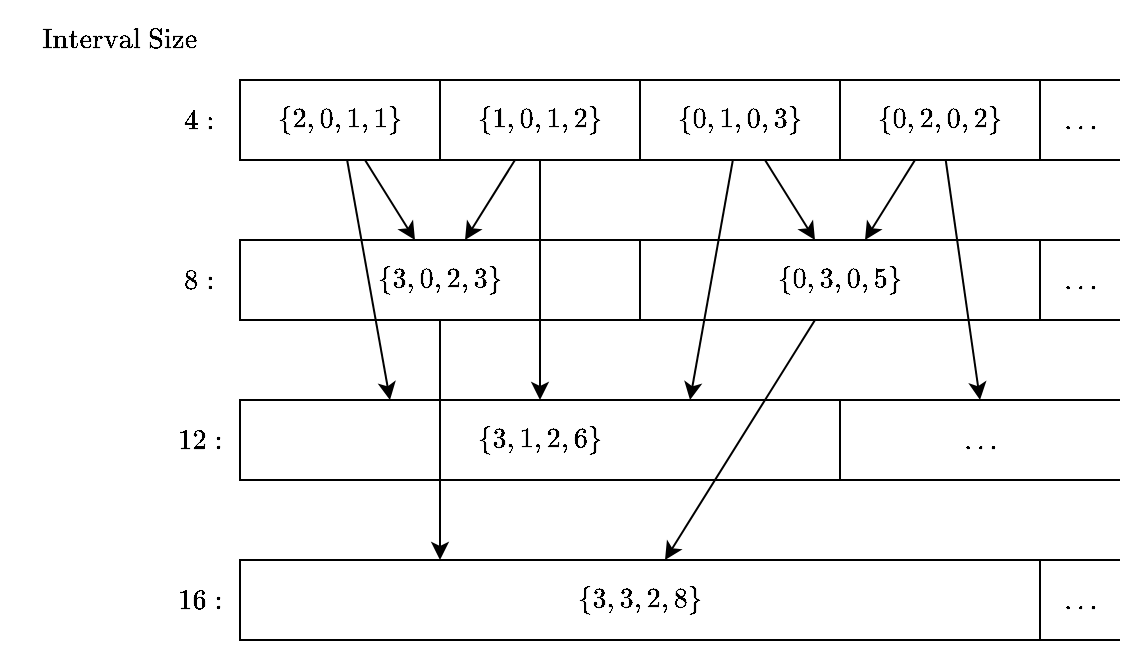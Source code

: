 <mxfile scale="2" border="0" version="27.1.1">
  <diagram name="Page-1" id="J_yjMx-JEXMq12CkNJ9D">
    <mxGraphModel dx="123" dy="300" grid="1" gridSize="10" guides="1" tooltips="1" connect="1" arrows="1" fold="1" page="1" pageScale="1" pageWidth="850" pageHeight="1100" math="1" shadow="0">
      <root>
        <mxCell id="0" />
        <mxCell id="1" parent="0" />
        <mxCell id="5pTOzNTw-zX1XQqW_gen-1" value="$$\{2, 0, 1, 1\}$$" style="rounded=0;whiteSpace=wrap;html=1;" parent="1" vertex="1">
          <mxGeometry x="120" y="160" width="100" height="40" as="geometry" />
        </mxCell>
        <mxCell id="5pTOzNTw-zX1XQqW_gen-2" value="$$\{1, 0, 1, 2\}$$" style="rounded=0;whiteSpace=wrap;html=1;" parent="1" vertex="1">
          <mxGeometry x="220" y="160" width="100" height="40" as="geometry" />
        </mxCell>
        <mxCell id="5pTOzNTw-zX1XQqW_gen-3" value="$$\{0, 1, 0, 3\}$$" style="rounded=0;whiteSpace=wrap;html=1;" parent="1" vertex="1">
          <mxGeometry x="320" y="160" width="100" height="40" as="geometry" />
        </mxCell>
        <mxCell id="5pTOzNTw-zX1XQqW_gen-4" value="$$\{0, 2, 0, 2\}$$" style="rounded=0;whiteSpace=wrap;html=1;" parent="1" vertex="1">
          <mxGeometry x="420" y="160" width="100" height="40" as="geometry" />
        </mxCell>
        <mxCell id="5pTOzNTw-zX1XQqW_gen-5" value="" style="endArrow=none;html=1;rounded=0;" parent="1" edge="1">
          <mxGeometry width="50" height="50" relative="1" as="geometry">
            <mxPoint x="520" y="160" as="sourcePoint" />
            <mxPoint x="560" y="160" as="targetPoint" />
          </mxGeometry>
        </mxCell>
        <mxCell id="5pTOzNTw-zX1XQqW_gen-6" value="" style="endArrow=none;html=1;rounded=0;" parent="1" edge="1">
          <mxGeometry width="50" height="50" relative="1" as="geometry">
            <mxPoint x="520" y="200" as="sourcePoint" />
            <mxPoint x="560" y="200" as="targetPoint" />
          </mxGeometry>
        </mxCell>
        <mxCell id="5pTOzNTw-zX1XQqW_gen-7" value="$$\ldots$$" style="text;html=1;align=center;verticalAlign=middle;whiteSpace=wrap;rounded=0;" parent="1" vertex="1">
          <mxGeometry x="520" y="160" width="40" height="40" as="geometry" />
        </mxCell>
        <mxCell id="5pTOzNTw-zX1XQqW_gen-10" value="$$\{3, 0, 2, 3\}$$" style="rounded=0;whiteSpace=wrap;html=1;" parent="1" vertex="1">
          <mxGeometry x="120" y="240" width="200" height="40" as="geometry" />
        </mxCell>
        <mxCell id="5pTOzNTw-zX1XQqW_gen-12" value="$$\{0, 3, 0, 5\}$$" style="rounded=0;whiteSpace=wrap;html=1;" parent="1" vertex="1">
          <mxGeometry x="320" y="240" width="200" height="40" as="geometry" />
        </mxCell>
        <mxCell id="5pTOzNTw-zX1XQqW_gen-14" value="" style="endArrow=none;html=1;rounded=0;" parent="1" edge="1">
          <mxGeometry width="50" height="50" relative="1" as="geometry">
            <mxPoint x="520" y="240" as="sourcePoint" />
            <mxPoint x="560" y="240" as="targetPoint" />
          </mxGeometry>
        </mxCell>
        <mxCell id="5pTOzNTw-zX1XQqW_gen-15" value="" style="endArrow=none;html=1;rounded=0;" parent="1" edge="1">
          <mxGeometry width="50" height="50" relative="1" as="geometry">
            <mxPoint x="520" y="280" as="sourcePoint" />
            <mxPoint x="560" y="280" as="targetPoint" />
          </mxGeometry>
        </mxCell>
        <mxCell id="5pTOzNTw-zX1XQqW_gen-16" value="$$\ldots$$" style="text;html=1;align=center;verticalAlign=middle;whiteSpace=wrap;rounded=0;" parent="1" vertex="1">
          <mxGeometry x="520" y="240" width="40" height="40" as="geometry" />
        </mxCell>
        <mxCell id="5pTOzNTw-zX1XQqW_gen-17" value="$$\{3, 1, 2, 6\}$$" style="rounded=0;whiteSpace=wrap;html=1;" parent="1" vertex="1">
          <mxGeometry x="120" y="320" width="300" height="40" as="geometry" />
        </mxCell>
        <mxCell id="5pTOzNTw-zX1XQqW_gen-19" value="" style="endArrow=none;html=1;rounded=0;" parent="1" edge="1">
          <mxGeometry width="50" height="50" relative="1" as="geometry">
            <mxPoint x="420" y="320" as="sourcePoint" />
            <mxPoint x="560" y="320" as="targetPoint" />
          </mxGeometry>
        </mxCell>
        <mxCell id="5pTOzNTw-zX1XQqW_gen-20" value="" style="endArrow=none;html=1;rounded=0;" parent="1" edge="1">
          <mxGeometry width="50" height="50" relative="1" as="geometry">
            <mxPoint x="420" y="360" as="sourcePoint" />
            <mxPoint x="560" y="360" as="targetPoint" />
          </mxGeometry>
        </mxCell>
        <mxCell id="5pTOzNTw-zX1XQqW_gen-21" value="$$\ldots$$" style="text;html=1;align=center;verticalAlign=middle;whiteSpace=wrap;rounded=0;" parent="1" vertex="1">
          <mxGeometry x="420" y="320" width="140" height="40" as="geometry" />
        </mxCell>
        <mxCell id="5pTOzNTw-zX1XQqW_gen-22" value="$$\{3, 3, 2, 8\}$$" style="rounded=0;whiteSpace=wrap;html=1;" parent="1" vertex="1">
          <mxGeometry x="120" y="400" width="400" height="40" as="geometry" />
        </mxCell>
        <mxCell id="5pTOzNTw-zX1XQqW_gen-24" value="" style="endArrow=none;html=1;rounded=0;" parent="1" edge="1">
          <mxGeometry width="50" height="50" relative="1" as="geometry">
            <mxPoint x="520" y="400" as="sourcePoint" />
            <mxPoint x="560" y="400" as="targetPoint" />
          </mxGeometry>
        </mxCell>
        <mxCell id="5pTOzNTw-zX1XQqW_gen-25" value="" style="endArrow=none;html=1;rounded=0;" parent="1" edge="1">
          <mxGeometry width="50" height="50" relative="1" as="geometry">
            <mxPoint x="520" y="440" as="sourcePoint" />
            <mxPoint x="560" y="440" as="targetPoint" />
          </mxGeometry>
        </mxCell>
        <mxCell id="5pTOzNTw-zX1XQqW_gen-26" value="$$\ldots$$" style="text;html=1;align=center;verticalAlign=middle;whiteSpace=wrap;rounded=0;" parent="1" vertex="1">
          <mxGeometry x="520" y="400" width="40" height="40" as="geometry" />
        </mxCell>
        <mxCell id="5pTOzNTw-zX1XQqW_gen-27" value="$$\textnormal{Interval Size}$$" style="text;html=1;align=center;verticalAlign=middle;whiteSpace=wrap;rounded=0;" parent="1" vertex="1">
          <mxGeometry y="120" width="120" height="40" as="geometry" />
        </mxCell>
        <mxCell id="5pTOzNTw-zX1XQqW_gen-28" value="$$4:$$" style="text;html=1;align=center;verticalAlign=middle;whiteSpace=wrap;rounded=0;" parent="1" vertex="1">
          <mxGeometry x="80" y="160" width="40" height="40" as="geometry" />
        </mxCell>
        <mxCell id="5pTOzNTw-zX1XQqW_gen-29" value="$$8:$$" style="text;html=1;align=center;verticalAlign=middle;whiteSpace=wrap;rounded=0;" parent="1" vertex="1">
          <mxGeometry x="80" y="240" width="40" height="40" as="geometry" />
        </mxCell>
        <mxCell id="5pTOzNTw-zX1XQqW_gen-30" value="$$12:$$" style="text;html=1;align=center;verticalAlign=middle;whiteSpace=wrap;rounded=0;" parent="1" vertex="1">
          <mxGeometry x="80" y="320" width="40" height="40" as="geometry" />
        </mxCell>
        <mxCell id="5pTOzNTw-zX1XQqW_gen-31" value="$$16:$$" style="text;html=1;align=center;verticalAlign=middle;whiteSpace=wrap;rounded=0;" parent="1" vertex="1">
          <mxGeometry x="80" y="400" width="40" height="40" as="geometry" />
        </mxCell>
        <mxCell id="5pTOzNTw-zX1XQqW_gen-32" value="" style="endArrow=classic;html=1;rounded=0;" parent="1" source="5pTOzNTw-zX1XQqW_gen-1" target="5pTOzNTw-zX1XQqW_gen-10" edge="1">
          <mxGeometry width="50" height="50" relative="1" as="geometry">
            <mxPoint x="195" y="110" as="sourcePoint" />
            <mxPoint x="245" y="60" as="targetPoint" />
          </mxGeometry>
        </mxCell>
        <mxCell id="5pTOzNTw-zX1XQqW_gen-33" value="" style="endArrow=classic;html=1;rounded=0;" parent="1" source="5pTOzNTw-zX1XQqW_gen-2" target="5pTOzNTw-zX1XQqW_gen-10" edge="1">
          <mxGeometry width="50" height="50" relative="1" as="geometry">
            <mxPoint x="193" y="210" as="sourcePoint" />
            <mxPoint x="218" y="250" as="targetPoint" />
          </mxGeometry>
        </mxCell>
        <mxCell id="5pTOzNTw-zX1XQqW_gen-34" value="" style="endArrow=classic;html=1;rounded=0;" parent="1" source="5pTOzNTw-zX1XQqW_gen-3" target="5pTOzNTw-zX1XQqW_gen-12" edge="1">
          <mxGeometry width="50" height="50" relative="1" as="geometry">
            <mxPoint x="340" y="220" as="sourcePoint" />
            <mxPoint x="365" y="260" as="targetPoint" />
          </mxGeometry>
        </mxCell>
        <mxCell id="5pTOzNTw-zX1XQqW_gen-35" value="" style="endArrow=classic;html=1;rounded=0;" parent="1" source="5pTOzNTw-zX1XQqW_gen-4" target="5pTOzNTw-zX1XQqW_gen-12" edge="1">
          <mxGeometry width="50" height="50" relative="1" as="geometry">
            <mxPoint x="268" y="210" as="sourcePoint" />
            <mxPoint x="243" y="250" as="targetPoint" />
          </mxGeometry>
        </mxCell>
        <mxCell id="5pTOzNTw-zX1XQqW_gen-38" value="" style="endArrow=classic;html=1;rounded=0;entryX=0.25;entryY=0;entryDx=0;entryDy=0;" parent="1" source="5pTOzNTw-zX1XQqW_gen-1" target="5pTOzNTw-zX1XQqW_gen-17" edge="1">
          <mxGeometry width="50" height="50" relative="1" as="geometry">
            <mxPoint x="193" y="210" as="sourcePoint" />
            <mxPoint x="218" y="250" as="targetPoint" />
          </mxGeometry>
        </mxCell>
        <mxCell id="5pTOzNTw-zX1XQqW_gen-39" value="" style="endArrow=classic;html=1;rounded=0;" parent="1" source="5pTOzNTw-zX1XQqW_gen-2" target="5pTOzNTw-zX1XQqW_gen-17" edge="1">
          <mxGeometry width="50" height="50" relative="1" as="geometry">
            <mxPoint x="184" y="210" as="sourcePoint" />
            <mxPoint x="205" y="330" as="targetPoint" />
          </mxGeometry>
        </mxCell>
        <mxCell id="5pTOzNTw-zX1XQqW_gen-40" value="" style="endArrow=classic;html=1;rounded=0;entryX=0.75;entryY=0;entryDx=0;entryDy=0;" parent="1" source="5pTOzNTw-zX1XQqW_gen-3" target="5pTOzNTw-zX1XQqW_gen-17" edge="1">
          <mxGeometry width="50" height="50" relative="1" as="geometry">
            <mxPoint x="280" y="210" as="sourcePoint" />
            <mxPoint x="280" y="330" as="targetPoint" />
          </mxGeometry>
        </mxCell>
        <mxCell id="5pTOzNTw-zX1XQqW_gen-41" value="" style="endArrow=classic;html=1;rounded=0;entryX=0.5;entryY=0;entryDx=0;entryDy=0;" parent="1" source="5pTOzNTw-zX1XQqW_gen-4" target="5pTOzNTw-zX1XQqW_gen-21" edge="1">
          <mxGeometry width="50" height="50" relative="1" as="geometry">
            <mxPoint x="376" y="210" as="sourcePoint" />
            <mxPoint x="355" y="330" as="targetPoint" />
          </mxGeometry>
        </mxCell>
        <mxCell id="5pTOzNTw-zX1XQqW_gen-37" value="" style="endArrow=classic;html=1;rounded=0;" parent="1" source="5pTOzNTw-zX1XQqW_gen-12" target="5pTOzNTw-zX1XQqW_gen-22" edge="1">
          <mxGeometry width="50" height="50" relative="1" as="geometry">
            <mxPoint x="243" y="290" as="sourcePoint" />
            <mxPoint x="318" y="410" as="targetPoint" />
          </mxGeometry>
        </mxCell>
        <mxCell id="5pTOzNTw-zX1XQqW_gen-36" value="" style="endArrow=classic;html=1;rounded=0;entryX=0.25;entryY=0;entryDx=0;entryDy=0;" parent="1" source="5pTOzNTw-zX1XQqW_gen-10" target="5pTOzNTw-zX1XQqW_gen-22" edge="1">
          <mxGeometry width="50" height="50" relative="1" as="geometry">
            <mxPoint x="193" y="210" as="sourcePoint" />
            <mxPoint x="218" y="250" as="targetPoint" />
          </mxGeometry>
        </mxCell>
      </root>
    </mxGraphModel>
  </diagram>
</mxfile>
